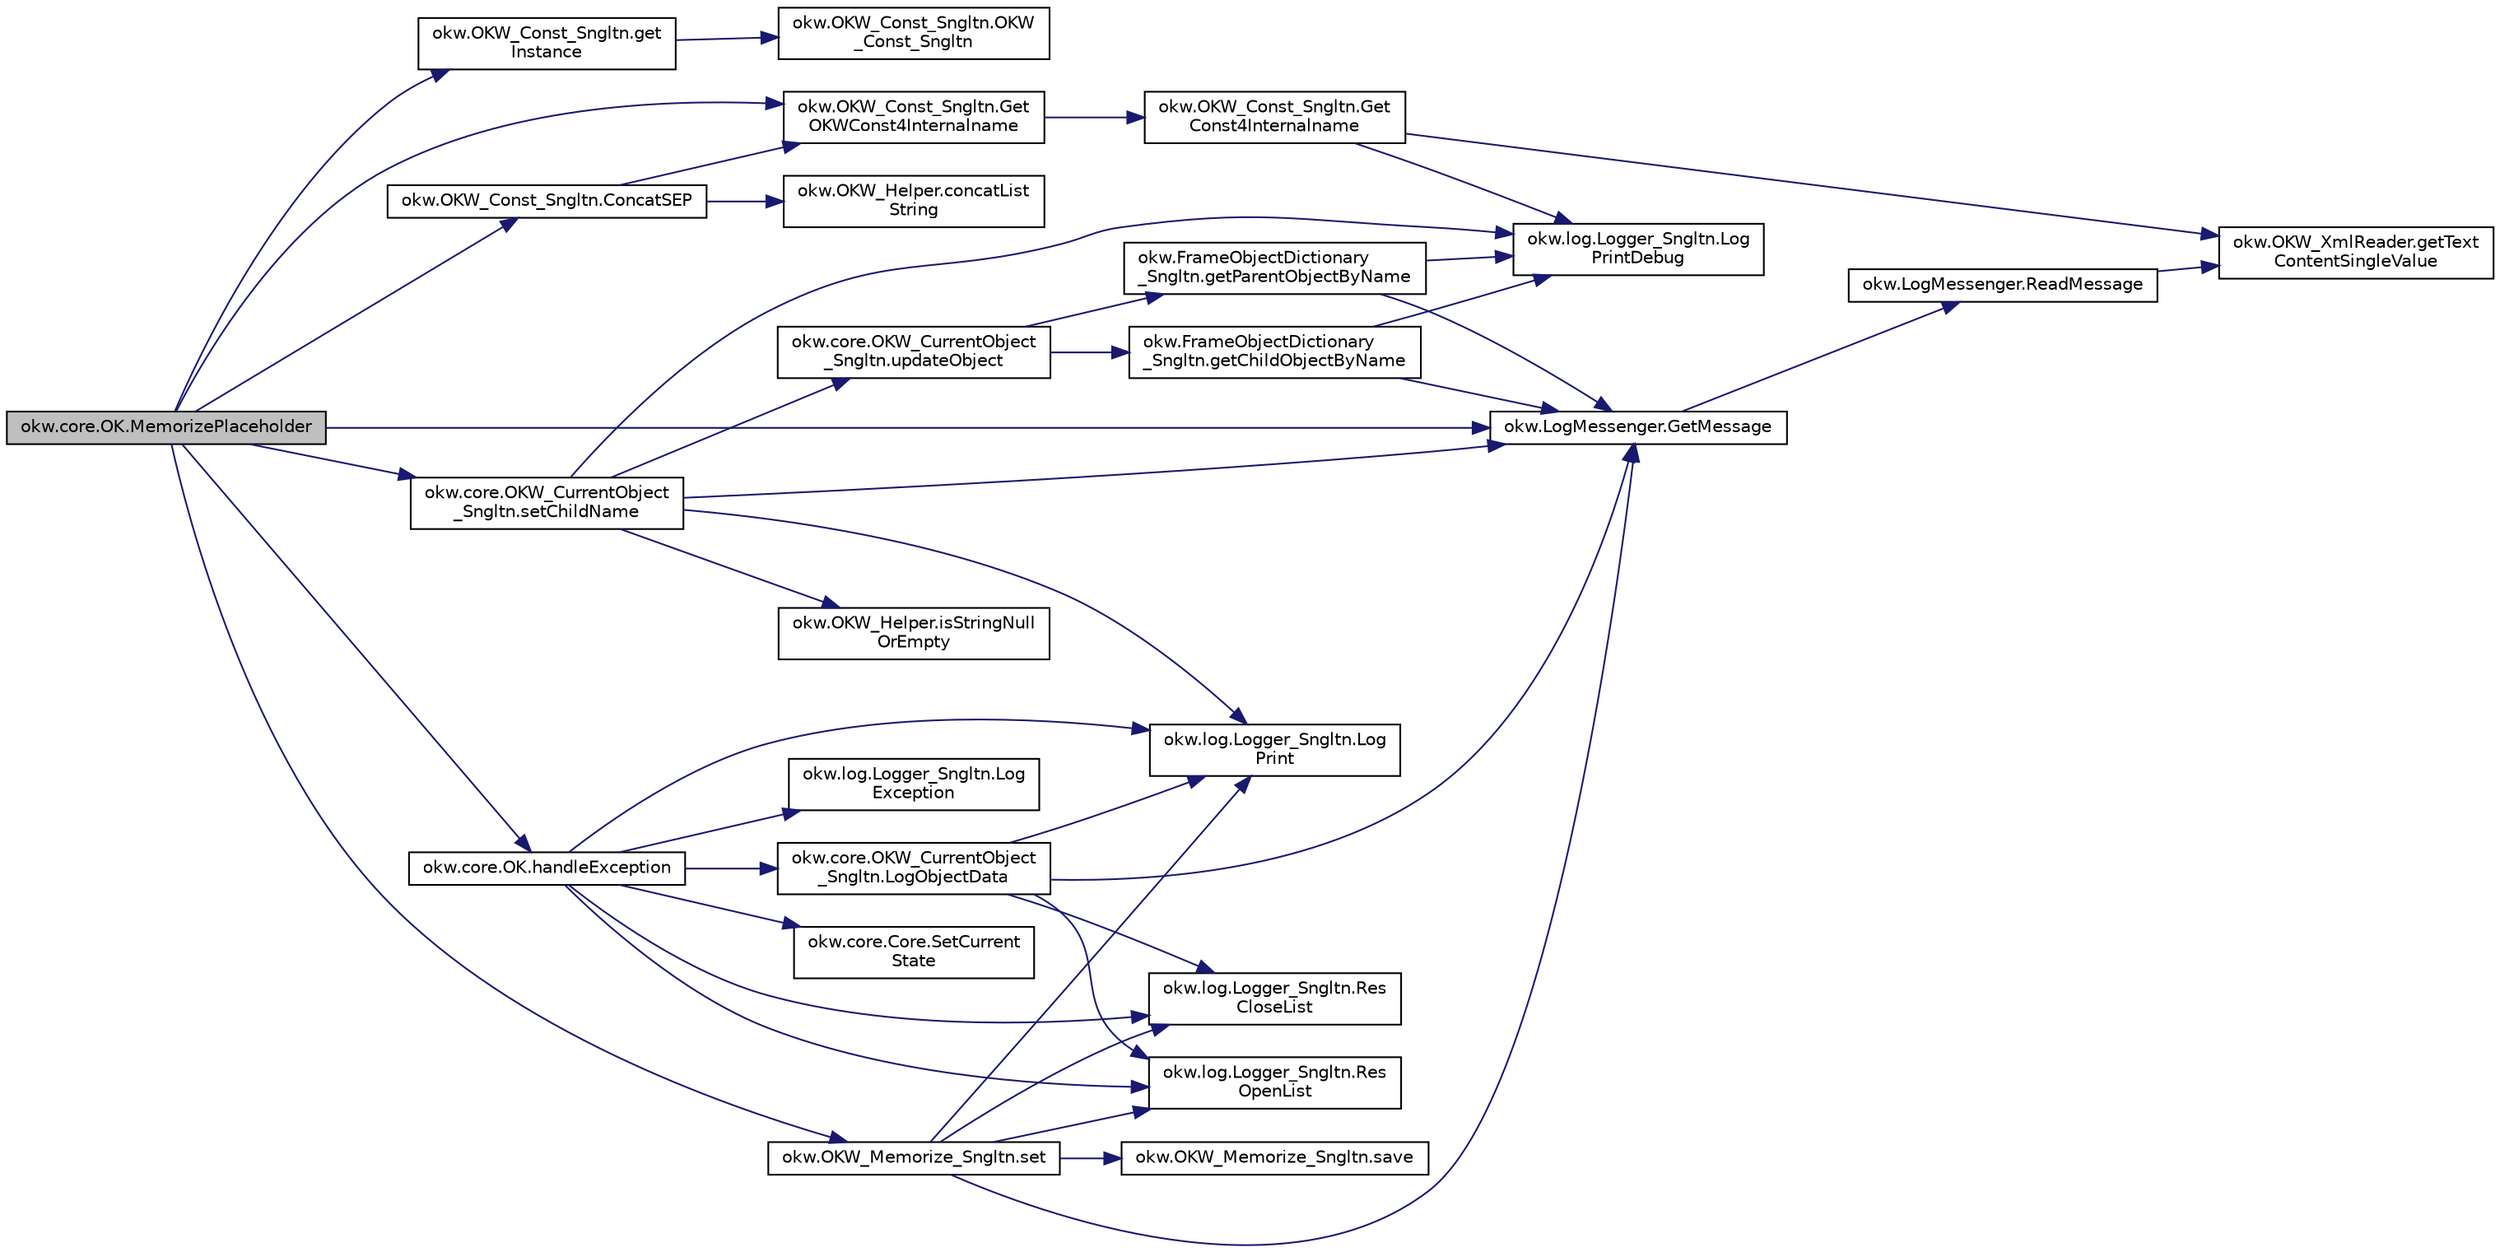 digraph "okw.core.OK.MemorizePlaceholder"
{
 // INTERACTIVE_SVG=YES
 // LATEX_PDF_SIZE
  edge [fontname="Helvetica",fontsize="10",labelfontname="Helvetica",labelfontsize="10"];
  node [fontname="Helvetica",fontsize="10",shape=record];
  rankdir="LR";
  Node488 [label="okw.core.OK.MemorizePlaceholder",height=0.2,width=0.4,color="black", fillcolor="grey75", style="filled", fontcolor="black",tooltip="Speirchert den aktuellen Wert der Platzhalters, und legt diesen unter fpsMemKeyName ab."];
  Node488 -> Node489 [color="midnightblue",fontsize="10",style="solid",fontname="Helvetica"];
  Node489 [label="okw.OKW_Const_Sngltn.get\lInstance",height=0.2,width=0.4,color="black", fillcolor="white", style="filled",URL="$classokw_1_1_o_k_w___const___sngltn.html#afdb8f095b58cbd870dbb8eb353e3b0bf",tooltip="Holt die einzige Instanz dieser Klasse."];
  Node489 -> Node490 [color="midnightblue",fontsize="10",style="solid",fontname="Helvetica"];
  Node490 [label="okw.OKW_Const_Sngltn.OKW\l_Const_Sngltn",height=0.2,width=0.4,color="black", fillcolor="white", style="filled",URL="$classokw_1_1_o_k_w___const___sngltn.html#a8404c43fc549df30d37c369c7d6e89ae",tooltip="Privater Konstruktor ohne Parameter im Entwurfsmuster Singelton initialisiert die Klasse OKW_Const."];
  Node488 -> Node491 [color="midnightblue",fontsize="10",style="solid",fontname="Helvetica"];
  Node491 [label="okw.OKW_Const_Sngltn.Get\lOKWConst4Internalname",height=0.2,width=0.4,color="black", fillcolor="white", style="filled",URL="$classokw_1_1_o_k_w___const___sngltn.html#a02c05c79f7ea6e862a81a64ce23941fd",tooltip="Methode ermittelt für Internalname und der aktuell eingestellten Sprache den Wert für OKWConst."];
  Node491 -> Node492 [color="midnightblue",fontsize="10",style="solid",fontname="Helvetica"];
  Node492 [label="okw.OKW_Const_Sngltn.Get\lConst4Internalname",height=0.2,width=0.4,color="black", fillcolor="white", style="filled",URL="$classokw_1_1_o_k_w___const___sngltn.html#a51cde06bf07e855ba4d69ff36b9a27f7",tooltip="Methode ermittelt für Internalname und der aktuell eingestellten Sprache den Wert für Const."];
  Node492 -> Node493 [color="midnightblue",fontsize="10",style="solid",fontname="Helvetica"];
  Node493 [label="okw.log.Logger_Sngltn.Log\lPrintDebug",height=0.2,width=0.4,color="black", fillcolor="white", style="filled",URL="$classokw_1_1log_1_1_logger___sngltn.html#a313f97c79ba4662d9daaf7f537dd02f4",tooltip="Loggt eine Nachricht."];
  Node492 -> Node494 [color="midnightblue",fontsize="10",style="solid",fontname="Helvetica"];
  Node494 [label="okw.OKW_XmlReader.getText\lContentSingleValue",height=0.2,width=0.4,color="black", fillcolor="white", style="filled",URL="$classokw_1_1_o_k_w___xml_reader.html#ab920b5335a2e1429c14cc5f8e79f39eb",tooltip="Lies den TextContent eines Tag."];
  Node488 -> Node495 [color="midnightblue",fontsize="10",style="solid",fontname="Helvetica"];
  Node495 [label="okw.LogMessenger.GetMessage",height=0.2,width=0.4,color="black", fillcolor="white", style="filled",URL="$classokw_1_1_log_messenger.html#af225d1f037d47b3b085175c09d78bdd2",tooltip="Holt die Log-Meldung für MethodeNmae/Textkey ohne weitere Parameter."];
  Node495 -> Node496 [color="midnightblue",fontsize="10",style="solid",fontname="Helvetica"];
  Node496 [label="okw.LogMessenger.ReadMessage",height=0.2,width=0.4,color="black", fillcolor="white", style="filled",URL="$classokw_1_1_log_messenger.html#a530cd6ab82ec82a04206a2e976ec06e3",tooltip="Interne Kernfunktion holt die Log-Meldung mit Platzhaltern aus der XML-Datei."];
  Node496 -> Node494 [color="midnightblue",fontsize="10",style="solid",fontname="Helvetica"];
  Node488 -> Node497 [color="midnightblue",fontsize="10",style="solid",fontname="Helvetica"];
  Node497 [label="okw.core.OKW_CurrentObject\l_Sngltn.setChildName",height=0.2,width=0.4,color="black", fillcolor="white", style="filled",URL="$classokw_1_1core_1_1_o_k_w___current_object___sngltn.html#a461fa1ff29f4bc4a9798707ea7b71849",tooltip="Setzt das Kindobjekt."];
  Node497 -> Node493 [color="midnightblue",fontsize="10",style="solid",fontname="Helvetica"];
  Node497 -> Node495 [color="midnightblue",fontsize="10",style="solid",fontname="Helvetica"];
  Node497 -> Node498 [color="midnightblue",fontsize="10",style="solid",fontname="Helvetica"];
  Node498 [label="okw.OKW_Helper.isStringNull\lOrEmpty",height=0.2,width=0.4,color="black", fillcolor="white", style="filled",URL="$classokw_1_1_o_k_w___helper.html#a3a7ba0f42b29adf70574830688e72e4a",tooltip="Prüft ob der gegeben String fpsStrin null oder leer (\"\") ist."];
  Node497 -> Node499 [color="midnightblue",fontsize="10",style="solid",fontname="Helvetica"];
  Node499 [label="okw.log.Logger_Sngltn.Log\lPrint",height=0.2,width=0.4,color="black", fillcolor="white", style="filled",URL="$classokw_1_1log_1_1_logger___sngltn.html#a8ebceaddd6cc6963ddb8e08c72ea808c",tooltip="LogPrint Function: Prints the values of expressions to the results file."];
  Node497 -> Node500 [color="midnightblue",fontsize="10",style="solid",fontname="Helvetica"];
  Node500 [label="okw.core.OKW_CurrentObject\l_Sngltn.updateObject",height=0.2,width=0.4,color="black", fillcolor="white", style="filled",URL="$classokw_1_1core_1_1_o_k_w___current_object___sngltn.html#a51204f2563ba8defb737da6653705819",tooltip="Methode aktualisert zwei Werte:"];
  Node500 -> Node501 [color="midnightblue",fontsize="10",style="solid",fontname="Helvetica"];
  Node501 [label="okw.FrameObjectDictionary\l_Sngltn.getParentObjectByName",height=0.2,width=0.4,color="black", fillcolor="white", style="filled",URL="$classokw_1_1_frame_object_dictionary___sngltn.html#aeec07d71cbebe71ec3ec4d27e86d6c5c",tooltip="Die Methode liefert das Frame-Object des gegebenen FN eines Fensterobjektes zurück."];
  Node501 -> Node493 [color="midnightblue",fontsize="10",style="solid",fontname="Helvetica"];
  Node501 -> Node495 [color="midnightblue",fontsize="10",style="solid",fontname="Helvetica"];
  Node500 -> Node502 [color="midnightblue",fontsize="10",style="solid",fontname="Helvetica"];
  Node502 [label="okw.FrameObjectDictionary\l_Sngltn.getChildObjectByName",height=0.2,width=0.4,color="black", fillcolor="white", style="filled",URL="$classokw_1_1_frame_object_dictionary___sngltn.html#a0a71734828093357dfc88b5fa242e361",tooltip="Die Methode liefert das Objekt des gegebenen Kindobjekttests zurück."];
  Node502 -> Node493 [color="midnightblue",fontsize="10",style="solid",fontname="Helvetica"];
  Node502 -> Node495 [color="midnightblue",fontsize="10",style="solid",fontname="Helvetica"];
  Node488 -> Node503 [color="midnightblue",fontsize="10",style="solid",fontname="Helvetica"];
  Node503 [label="okw.OKW_Const_Sngltn.ConcatSEP",height=0.2,width=0.4,color="black", fillcolor="white", style="filled",URL="$classokw_1_1_o_k_w___const___sngltn.html#a8002f97f9fc96fbb3cfdbe04351e23b4",tooltip="Methode verbindet die einzelne Strings eines List<Strings> zu einem string und trennt diese mit der K..."];
  Node503 -> Node504 [color="midnightblue",fontsize="10",style="solid",fontname="Helvetica"];
  Node504 [label="okw.OKW_Helper.concatList\lString",height=0.2,width=0.4,color="black", fillcolor="white", style="filled",URL="$classokw_1_1_o_k_w___helper.html#ac27bd4b709ec8ac0c87afb72ff7d12f9",tooltip="Wandelt List<String> in einen String um und trennt die Werte durch das vorgegebene Trennzeichen vonei..."];
  Node503 -> Node491 [color="midnightblue",fontsize="10",style="solid",fontname="Helvetica"];
  Node488 -> Node505 [color="midnightblue",fontsize="10",style="solid",fontname="Helvetica"];
  Node505 [label="okw.OKW_Memorize_Sngltn.set",height=0.2,width=0.4,color="black", fillcolor="white", style="filled",URL="$classokw_1_1_o_k_w___memorize___sngltn.html#a77acdbf6b56b381439a16f96b54e6fbd",tooltip="Setzt/Merkt sich das MemKey/Value-Paar."];
  Node505 -> Node495 [color="midnightblue",fontsize="10",style="solid",fontname="Helvetica"];
  Node505 -> Node506 [color="midnightblue",fontsize="10",style="solid",fontname="Helvetica"];
  Node506 [label="okw.log.Logger_Sngltn.Res\lOpenList",height=0.2,width=0.4,color="black", fillcolor="white", style="filled",URL="$classokw_1_1log_1_1_logger___sngltn.html#ab4fc711bb4c754f251372ff3b14ab9c9",tooltip="Creates a new hierarchical level in the results file."];
  Node505 -> Node499 [color="midnightblue",fontsize="10",style="solid",fontname="Helvetica"];
  Node505 -> Node507 [color="midnightblue",fontsize="10",style="solid",fontname="Helvetica"];
  Node507 [label="okw.log.Logger_Sngltn.Res\lCloseList",height=0.2,width=0.4,color="black", fillcolor="white", style="filled",URL="$classokw_1_1log_1_1_logger___sngltn.html#a9b54104f7e0b4c0a473877b19dfaed56",tooltip="Closes a hierarchical level in the results file that was opened with ResOpenList."];
  Node505 -> Node508 [color="midnightblue",fontsize="10",style="solid",fontname="Helvetica"];
  Node508 [label="okw.OKW_Memorize_Sngltn.save",height=0.2,width=0.4,color="black", fillcolor="white", style="filled",URL="$classokw_1_1_o_k_w___memorize___sngltn.html#a3ff14b0c6e596369e1437c59888a104f",tooltip="Liest die Werte der Klasse OKW_Memorize aus einer Datei, gegeben in OKW.OKW_Ini.Xml_Ini_xml,..."];
  Node488 -> Node509 [color="midnightblue",fontsize="10",style="solid",fontname="Helvetica"];
  Node509 [label="okw.core.OK.handleException",height=0.2,width=0.4,color="black", fillcolor="white", style="filled",URL="$classokw_1_1core_1_1_o_k.html#a5a6db6a457bcb71c893f5d4eb615b2b7",tooltip="Zentrale Exception-Behandlung."];
  Node509 -> Node499 [color="midnightblue",fontsize="10",style="solid",fontname="Helvetica"];
  Node509 -> Node510 [color="midnightblue",fontsize="10",style="solid",fontname="Helvetica"];
  Node510 [label="okw.log.Logger_Sngltn.Log\lException",height=0.2,width=0.4,color="black", fillcolor="white", style="filled",URL="$classokw_1_1log_1_1_logger___sngltn.html#aa29d396a2b9df1ac57079d777c548181",tooltip="LogException Function: Logs a Script Exception to the results file."];
  Node509 -> Node506 [color="midnightblue",fontsize="10",style="solid",fontname="Helvetica"];
  Node509 -> Node507 [color="midnightblue",fontsize="10",style="solid",fontname="Helvetica"];
  Node509 -> Node511 [color="midnightblue",fontsize="10",style="solid",fontname="Helvetica"];
  Node511 [label="okw.core.OKW_CurrentObject\l_Sngltn.LogObjectData",height=0.2,width=0.4,color="black", fillcolor="white", style="filled",URL="$classokw_1_1core_1_1_o_k_w___current_object___sngltn.html#a01b48f2c86a2f91909143ee9063dfd86",tooltip="Methode gibt alle wichtigen Informationen zum aktuellen Objekt aus."];
  Node511 -> Node506 [color="midnightblue",fontsize="10",style="solid",fontname="Helvetica"];
  Node511 -> Node499 [color="midnightblue",fontsize="10",style="solid",fontname="Helvetica"];
  Node511 -> Node495 [color="midnightblue",fontsize="10",style="solid",fontname="Helvetica"];
  Node511 -> Node507 [color="midnightblue",fontsize="10",style="solid",fontname="Helvetica"];
  Node509 -> Node512 [color="midnightblue",fontsize="10",style="solid",fontname="Helvetica"];
  Node512 [label="okw.core.Core.SetCurrent\lState",height=0.2,width=0.4,color="black", fillcolor="white", style="filled",URL="$classokw_1_1core_1_1_core.html#aafe6e3d88e810dabf350b37058d4af97",tooltip="Setter zum Setzen des aktuellen Zustandes."];
}
